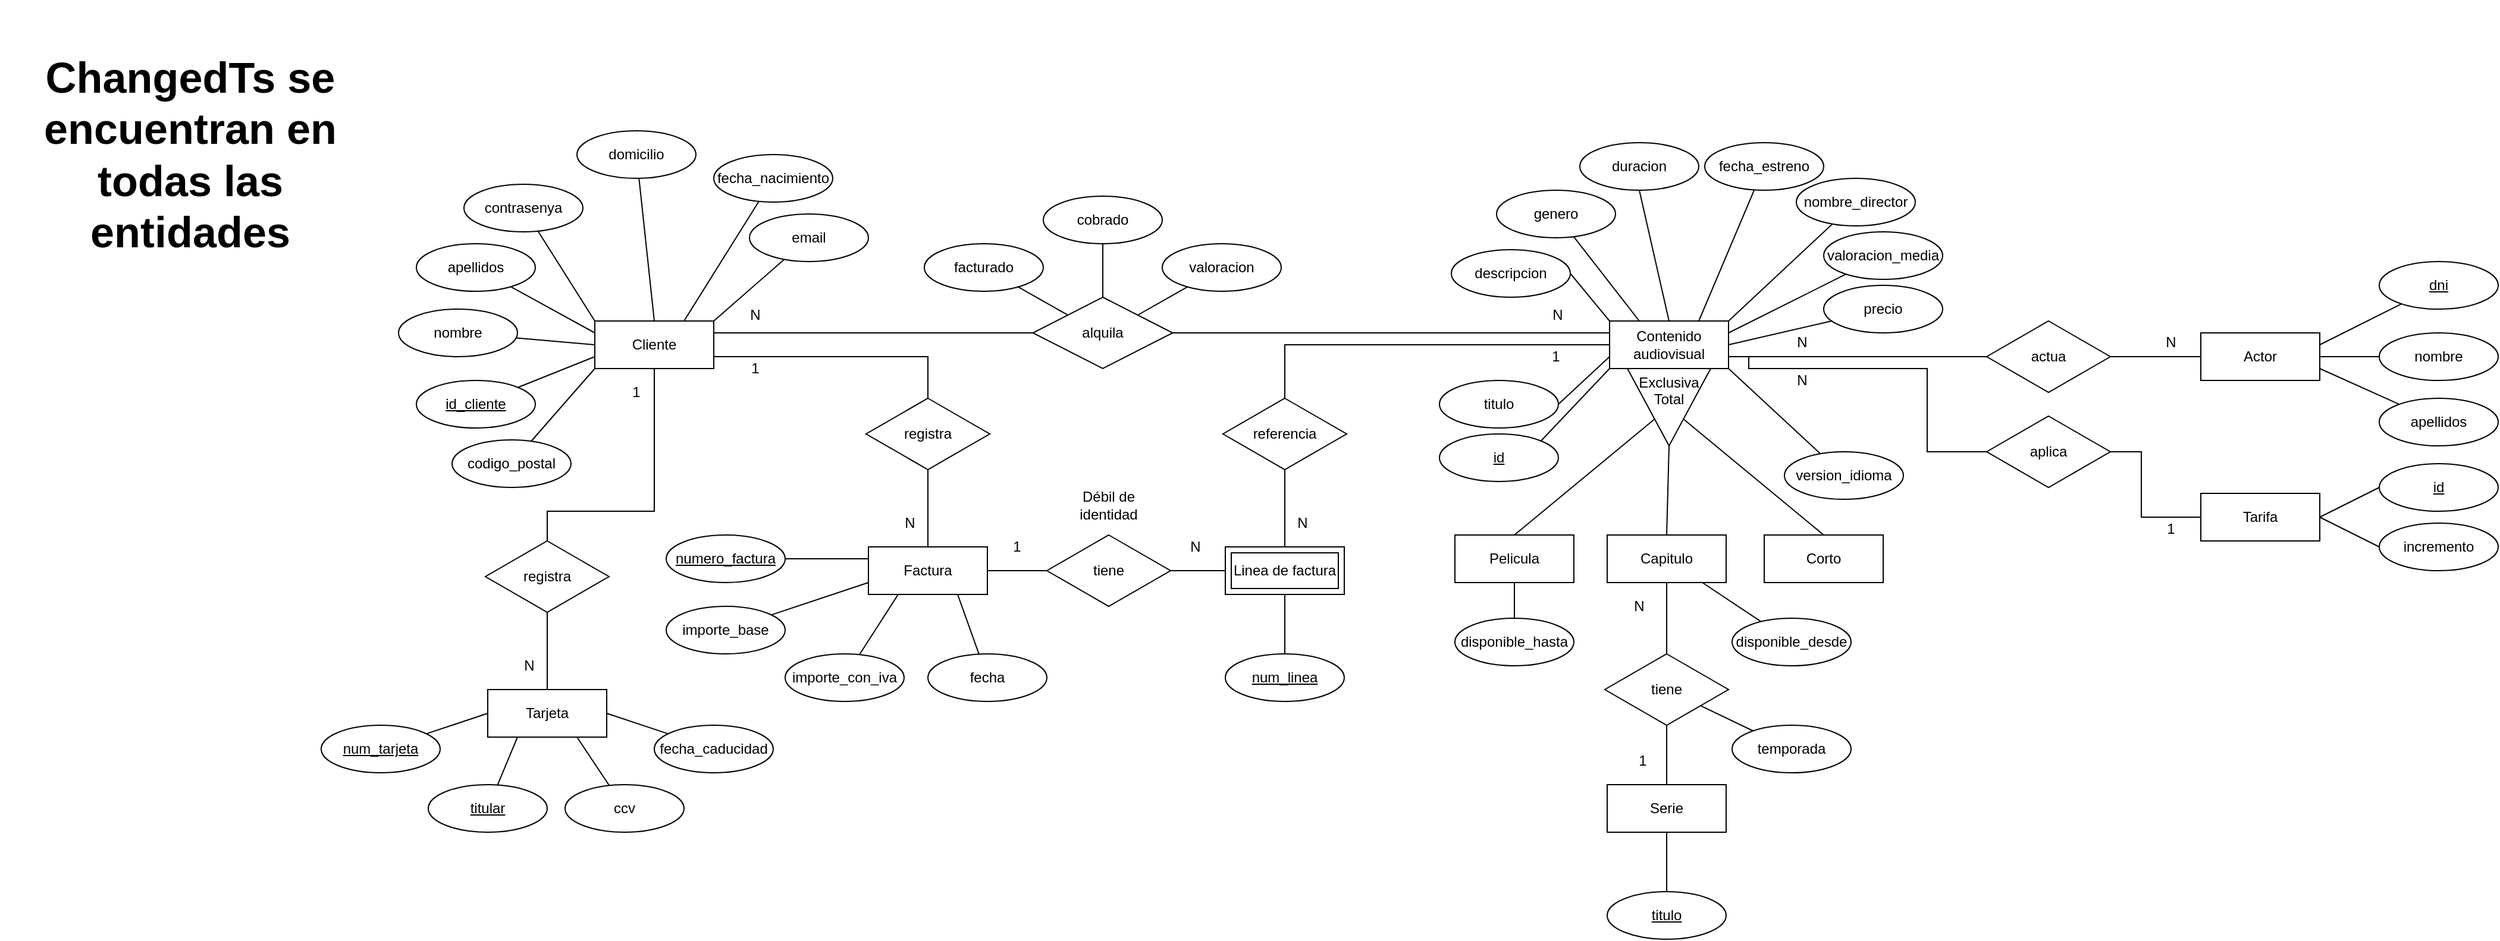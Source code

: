 <mxfile version="24.4.0" type="device">
  <diagram id="R2lEEEUBdFMjLlhIrx00" name="Page-1">
    <mxGraphModel dx="2254" dy="1654" grid="1" gridSize="10" guides="1" tooltips="1" connect="1" arrows="1" fold="1" page="1" pageScale="1" pageWidth="850" pageHeight="1100" math="0" shadow="0" extFonts="Permanent Marker^https://fonts.googleapis.com/css?family=Permanent+Marker">
      <root>
        <mxCell id="0" />
        <mxCell id="1" parent="0" />
        <mxCell id="cwMv2yj0uLY75fUcJ7-9-24" style="edgeStyle=orthogonalEdgeStyle;rounded=0;orthogonalLoop=1;jettySize=auto;html=1;entryX=0.5;entryY=0;entryDx=0;entryDy=0;exitX=0;exitY=0.5;exitDx=0;exitDy=0;endArrow=none;endFill=0;" parent="1" source="MZahAP7ZjcBy5LVu-B12-1" target="xNMmBcrmGtZUjo-tdzeP-43" edge="1">
          <mxGeometry relative="1" as="geometry">
            <Array as="points">
              <mxPoint x="80" y="240" />
              <mxPoint x="80" y="285" />
            </Array>
            <mxPoint y="275" as="targetPoint" />
          </mxGeometry>
        </mxCell>
        <mxCell id="MZahAP7ZjcBy5LVu-B12-1" value="Contenido audiovisual" style="whiteSpace=wrap;html=1;align=center;" parent="1" vertex="1">
          <mxGeometry x="353" y="220" width="100" height="40" as="geometry" />
        </mxCell>
        <mxCell id="xNMmBcrmGtZUjo-tdzeP-3" style="rounded=0;orthogonalLoop=1;jettySize=auto;html=1;exitX=1;exitY=0;exitDx=0;exitDy=0;entryX=0;entryY=1;entryDx=0;entryDy=0;endArrow=none;endFill=0;" parent="1" source="MZahAP7ZjcBy5LVu-B12-2" target="MZahAP7ZjcBy5LVu-B12-1" edge="1">
          <mxGeometry relative="1" as="geometry" />
        </mxCell>
        <mxCell id="MZahAP7ZjcBy5LVu-B12-2" value="&lt;div&gt;id&lt;/div&gt;" style="ellipse;whiteSpace=wrap;html=1;align=center;fontStyle=4;" parent="1" vertex="1">
          <mxGeometry x="210" y="315" width="100" height="40" as="geometry" />
        </mxCell>
        <mxCell id="xNMmBcrmGtZUjo-tdzeP-5" style="rounded=0;orthogonalLoop=1;jettySize=auto;html=1;entryX=0;entryY=0;entryDx=0;entryDy=0;endArrow=none;endFill=0;exitX=1;exitY=0.5;exitDx=0;exitDy=0;" parent="1" source="MZahAP7ZjcBy5LVu-B12-3" target="MZahAP7ZjcBy5LVu-B12-1" edge="1">
          <mxGeometry relative="1" as="geometry" />
        </mxCell>
        <mxCell id="MZahAP7ZjcBy5LVu-B12-3" value="descripcion" style="ellipse;whiteSpace=wrap;html=1;align=center;" parent="1" vertex="1">
          <mxGeometry x="220" y="160" width="100" height="40" as="geometry" />
        </mxCell>
        <mxCell id="xNMmBcrmGtZUjo-tdzeP-12" style="rounded=0;orthogonalLoop=1;jettySize=auto;html=1;entryX=1;entryY=0.5;entryDx=0;entryDy=0;endArrow=none;endFill=0;" parent="1" source="MZahAP7ZjcBy5LVu-B12-4" target="MZahAP7ZjcBy5LVu-B12-1" edge="1">
          <mxGeometry relative="1" as="geometry" />
        </mxCell>
        <mxCell id="MZahAP7ZjcBy5LVu-B12-4" value="precio" style="ellipse;whiteSpace=wrap;html=1;align=center;" parent="1" vertex="1">
          <mxGeometry x="533" y="190" width="100" height="40" as="geometry" />
        </mxCell>
        <mxCell id="xNMmBcrmGtZUjo-tdzeP-10" style="rounded=0;orthogonalLoop=1;jettySize=auto;html=1;endArrow=none;endFill=0;entryX=1;entryY=0;entryDx=0;entryDy=0;" parent="1" source="MZahAP7ZjcBy5LVu-B12-5" target="MZahAP7ZjcBy5LVu-B12-1" edge="1">
          <mxGeometry relative="1" as="geometry">
            <mxPoint x="480" y="210" as="targetPoint" />
          </mxGeometry>
        </mxCell>
        <mxCell id="MZahAP7ZjcBy5LVu-B12-5" value="nombre_director" style="ellipse;whiteSpace=wrap;html=1;align=center;" parent="1" vertex="1">
          <mxGeometry x="510" y="100" width="100" height="40" as="geometry" />
        </mxCell>
        <mxCell id="xNMmBcrmGtZUjo-tdzeP-6" style="rounded=0;orthogonalLoop=1;jettySize=auto;html=1;entryX=0.25;entryY=0;entryDx=0;entryDy=0;endArrow=none;endFill=0;" parent="1" source="MZahAP7ZjcBy5LVu-B12-6" target="MZahAP7ZjcBy5LVu-B12-1" edge="1">
          <mxGeometry relative="1" as="geometry" />
        </mxCell>
        <mxCell id="MZahAP7ZjcBy5LVu-B12-6" value="genero" style="ellipse;whiteSpace=wrap;html=1;align=center;" parent="1" vertex="1">
          <mxGeometry x="258" y="110" width="100" height="40" as="geometry" />
        </mxCell>
        <mxCell id="xNMmBcrmGtZUjo-tdzeP-7" style="rounded=0;orthogonalLoop=1;jettySize=auto;html=1;entryX=0.5;entryY=0;entryDx=0;entryDy=0;endArrow=none;endFill=0;exitX=0.5;exitY=1;exitDx=0;exitDy=0;" parent="1" source="MZahAP7ZjcBy5LVu-B12-7" target="MZahAP7ZjcBy5LVu-B12-1" edge="1">
          <mxGeometry relative="1" as="geometry" />
        </mxCell>
        <mxCell id="MZahAP7ZjcBy5LVu-B12-7" value="duracion" style="ellipse;whiteSpace=wrap;html=1;align=center;" parent="1" vertex="1">
          <mxGeometry x="328" y="70" width="100" height="40" as="geometry" />
        </mxCell>
        <mxCell id="xNMmBcrmGtZUjo-tdzeP-8" style="rounded=0;orthogonalLoop=1;jettySize=auto;html=1;entryX=0.75;entryY=0;entryDx=0;entryDy=0;endArrow=none;endFill=0;" parent="1" source="MZahAP7ZjcBy5LVu-B12-8" target="MZahAP7ZjcBy5LVu-B12-1" edge="1">
          <mxGeometry relative="1" as="geometry" />
        </mxCell>
        <mxCell id="MZahAP7ZjcBy5LVu-B12-8" value="&lt;div&gt;fecha_estreno&lt;/div&gt;" style="ellipse;whiteSpace=wrap;html=1;align=center;" parent="1" vertex="1">
          <mxGeometry x="433" y="70" width="100" height="40" as="geometry" />
        </mxCell>
        <mxCell id="xNMmBcrmGtZUjo-tdzeP-11" style="rounded=0;orthogonalLoop=1;jettySize=auto;html=1;entryX=1;entryY=0.25;entryDx=0;entryDy=0;endArrow=none;endFill=0;" parent="1" source="MZahAP7ZjcBy5LVu-B12-9" target="MZahAP7ZjcBy5LVu-B12-1" edge="1">
          <mxGeometry relative="1" as="geometry" />
        </mxCell>
        <mxCell id="MZahAP7ZjcBy5LVu-B12-9" value="valoracion_media" style="ellipse;whiteSpace=wrap;html=1;align=center;" parent="1" vertex="1">
          <mxGeometry x="533" y="145" width="100" height="40" as="geometry" />
        </mxCell>
        <mxCell id="MZahAP7ZjcBy5LVu-B12-31" value="&lt;div&gt;Pelicula&lt;/div&gt;" style="whiteSpace=wrap;html=1;align=center;" parent="1" vertex="1">
          <mxGeometry x="223" y="400" width="100" height="40" as="geometry" />
        </mxCell>
        <mxCell id="MZahAP7ZjcBy5LVu-B12-33" value="&lt;div&gt;Corto&lt;/div&gt;" style="whiteSpace=wrap;html=1;align=center;" parent="1" vertex="1">
          <mxGeometry x="483" y="400" width="100" height="40" as="geometry" />
        </mxCell>
        <mxCell id="MZahAP7ZjcBy5LVu-B12-38" style="rounded=0;orthogonalLoop=1;jettySize=auto;html=1;entryX=0.5;entryY=0;entryDx=0;entryDy=0;endArrow=none;endFill=0;" parent="1" source="MZahAP7ZjcBy5LVu-B12-36" target="MZahAP7ZjcBy5LVu-B12-31" edge="1">
          <mxGeometry relative="1" as="geometry" />
        </mxCell>
        <mxCell id="MZahAP7ZjcBy5LVu-B12-40" style="rounded=0;orthogonalLoop=1;jettySize=auto;html=1;entryX=0.5;entryY=0;entryDx=0;entryDy=0;endArrow=none;endFill=0;exitX=1;exitY=0.5;exitDx=0;exitDy=0;" parent="1" source="MZahAP7ZjcBy5LVu-B12-36" target="MZahAP7ZjcBy5LVu-B12-53" edge="1">
          <mxGeometry relative="1" as="geometry">
            <mxPoint x="428" y="390" as="targetPoint" />
          </mxGeometry>
        </mxCell>
        <mxCell id="MZahAP7ZjcBy5LVu-B12-36" value="&lt;div&gt;Exclusiva&lt;/div&gt;&lt;div&gt;Total&lt;/div&gt;&lt;div&gt;&lt;br&gt;&lt;/div&gt;&lt;div&gt;&lt;br&gt;&lt;/div&gt;" style="triangle;whiteSpace=wrap;html=1;rotation=0;direction=south;" parent="1" vertex="1">
          <mxGeometry x="368" y="260" width="70" height="65" as="geometry" />
        </mxCell>
        <mxCell id="MZahAP7ZjcBy5LVu-B12-39" style="rounded=0;orthogonalLoop=1;jettySize=auto;html=1;entryX=0.5;entryY=0;entryDx=0;entryDy=0;endArrow=none;endFill=0;" parent="1" source="MZahAP7ZjcBy5LVu-B12-36" target="MZahAP7ZjcBy5LVu-B12-33" edge="1">
          <mxGeometry relative="1" as="geometry" />
        </mxCell>
        <mxCell id="ZYv0RMSDHckvNxvjCgx5-7" style="edgeStyle=orthogonalEdgeStyle;rounded=0;orthogonalLoop=1;jettySize=auto;html=1;entryX=0.5;entryY=0;entryDx=0;entryDy=0;endArrow=none;endFill=0;" parent="1" source="MZahAP7ZjcBy5LVu-B12-53" target="ZYv0RMSDHckvNxvjCgx5-6" edge="1">
          <mxGeometry relative="1" as="geometry" />
        </mxCell>
        <mxCell id="MZahAP7ZjcBy5LVu-B12-53" value="&lt;div&gt;Capitulo&lt;/div&gt;" style="whiteSpace=wrap;html=1;align=center;" parent="1" vertex="1">
          <mxGeometry x="351" y="400" width="100" height="40" as="geometry" />
        </mxCell>
        <mxCell id="MZahAP7ZjcBy5LVu-B12-65" value="&lt;div&gt;disponible_hasta&lt;/div&gt;" style="ellipse;whiteSpace=wrap;html=1;align=center;" parent="1" vertex="1">
          <mxGeometry x="223" y="470" width="100" height="40" as="geometry" />
        </mxCell>
        <mxCell id="ZYv0RMSDHckvNxvjCgx5-4" style="rounded=0;orthogonalLoop=1;jettySize=auto;html=1;endArrow=none;endFill=0;" parent="1" source="MZahAP7ZjcBy5LVu-B12-66" target="MZahAP7ZjcBy5LVu-B12-53" edge="1">
          <mxGeometry relative="1" as="geometry">
            <mxPoint x="446" y="470" as="targetPoint" />
          </mxGeometry>
        </mxCell>
        <mxCell id="MZahAP7ZjcBy5LVu-B12-66" value="disponible_desde" style="ellipse;whiteSpace=wrap;html=1;align=center;" parent="1" vertex="1">
          <mxGeometry x="456" y="470" width="100" height="40" as="geometry" />
        </mxCell>
        <mxCell id="MZahAP7ZjcBy5LVu-B12-106" style="rounded=0;orthogonalLoop=1;jettySize=auto;html=1;entryX=0.5;entryY=1;entryDx=0;entryDy=0;endArrow=none;endFill=0;" parent="1" source="MZahAP7ZjcBy5LVu-B12-65" target="MZahAP7ZjcBy5LVu-B12-31" edge="1">
          <mxGeometry relative="1" as="geometry" />
        </mxCell>
        <mxCell id="xNMmBcrmGtZUjo-tdzeP-15" style="edgeStyle=orthogonalEdgeStyle;rounded=0;orthogonalLoop=1;jettySize=auto;html=1;entryX=1;entryY=0.75;entryDx=0;entryDy=0;endArrow=none;endFill=0;exitX=0;exitY=0.5;exitDx=0;exitDy=0;" parent="1" source="xNMmBcrmGtZUjo-tdzeP-47" target="MZahAP7ZjcBy5LVu-B12-1" edge="1">
          <mxGeometry relative="1" as="geometry" />
        </mxCell>
        <mxCell id="MZahAP7ZjcBy5LVu-B12-112" value="&lt;div&gt;Actor&lt;br&gt;&lt;/div&gt;" style="whiteSpace=wrap;html=1;align=center;" parent="1" vertex="1">
          <mxGeometry x="850" y="230" width="100" height="40" as="geometry" />
        </mxCell>
        <mxCell id="MZahAP7ZjcBy5LVu-B12-113" value="dni" style="ellipse;whiteSpace=wrap;html=1;align=center;fontStyle=4;" parent="1" vertex="1">
          <mxGeometry x="1000" y="170" width="100" height="40" as="geometry" />
        </mxCell>
        <mxCell id="MZahAP7ZjcBy5LVu-B12-114" value="nombre" style="ellipse;whiteSpace=wrap;html=1;align=center;" parent="1" vertex="1">
          <mxGeometry x="1000" y="230" width="100" height="40" as="geometry" />
        </mxCell>
        <mxCell id="MZahAP7ZjcBy5LVu-B12-115" style="rounded=0;orthogonalLoop=1;jettySize=auto;html=1;entryX=1;entryY=0.75;entryDx=0;entryDy=0;endArrow=none;endFill=0;" parent="1" source="MZahAP7ZjcBy5LVu-B12-116" target="MZahAP7ZjcBy5LVu-B12-112" edge="1">
          <mxGeometry relative="1" as="geometry" />
        </mxCell>
        <mxCell id="MZahAP7ZjcBy5LVu-B12-116" value="&lt;div&gt;apellidos&lt;/div&gt;" style="ellipse;whiteSpace=wrap;html=1;align=center;" parent="1" vertex="1">
          <mxGeometry x="1000" y="285" width="100" height="40" as="geometry" />
        </mxCell>
        <mxCell id="MZahAP7ZjcBy5LVu-B12-117" style="rounded=0;orthogonalLoop=1;jettySize=auto;html=1;entryX=1;entryY=0.25;entryDx=0;entryDy=0;endArrow=none;endFill=0;" parent="1" source="MZahAP7ZjcBy5LVu-B12-113" target="MZahAP7ZjcBy5LVu-B12-112" edge="1">
          <mxGeometry relative="1" as="geometry" />
        </mxCell>
        <mxCell id="MZahAP7ZjcBy5LVu-B12-118" style="rounded=0;orthogonalLoop=1;jettySize=auto;html=1;entryX=1;entryY=0.5;entryDx=0;entryDy=0;endArrow=none;endFill=0;" parent="1" source="MZahAP7ZjcBy5LVu-B12-114" target="MZahAP7ZjcBy5LVu-B12-112" edge="1">
          <mxGeometry relative="1" as="geometry" />
        </mxCell>
        <mxCell id="xNMmBcrmGtZUjo-tdzeP-31" style="edgeStyle=orthogonalEdgeStyle;rounded=0;orthogonalLoop=1;jettySize=auto;html=1;entryX=0;entryY=0.5;entryDx=0;entryDy=0;endArrow=none;endFill=0;" parent="1" source="MZahAP7ZjcBy5LVu-B12-120" target="xNMmBcrmGtZUjo-tdzeP-33" edge="1">
          <mxGeometry relative="1" as="geometry">
            <mxPoint x="-2.5" y="430" as="targetPoint" />
          </mxGeometry>
        </mxCell>
        <mxCell id="MZahAP7ZjcBy5LVu-B12-120" value="&lt;div&gt;Factura&lt;/div&gt;" style="whiteSpace=wrap;html=1;align=center;" parent="1" vertex="1">
          <mxGeometry x="-270" y="410" width="100" height="40" as="geometry" />
        </mxCell>
        <mxCell id="MZahAP7ZjcBy5LVu-B12-121" value="&lt;div&gt;numero_factura&lt;/div&gt;" style="ellipse;whiteSpace=wrap;html=1;align=center;fontStyle=4;" parent="1" vertex="1">
          <mxGeometry x="-440" y="400" width="100" height="40" as="geometry" />
        </mxCell>
        <mxCell id="MZahAP7ZjcBy5LVu-B12-122" value="fecha" style="ellipse;whiteSpace=wrap;html=1;align=center;" parent="1" vertex="1">
          <mxGeometry x="-220" y="500" width="100" height="40" as="geometry" />
        </mxCell>
        <mxCell id="MZahAP7ZjcBy5LVu-B12-127" style="rounded=0;orthogonalLoop=1;jettySize=auto;html=1;entryX=0.5;entryY=1;entryDx=0;entryDy=0;endArrow=none;endFill=0;" parent="1" source="MZahAP7ZjcBy5LVu-B12-128" target="xNMmBcrmGtZUjo-tdzeP-32" edge="1">
          <mxGeometry relative="1" as="geometry">
            <mxPoint x="80" y="450" as="targetPoint" />
          </mxGeometry>
        </mxCell>
        <mxCell id="MZahAP7ZjcBy5LVu-B12-128" value="&lt;div&gt;num_linea&lt;/div&gt;" style="ellipse;whiteSpace=wrap;html=1;align=center;fontStyle=4;" parent="1" vertex="1">
          <mxGeometry x="30" y="500" width="100" height="40" as="geometry" />
        </mxCell>
        <mxCell id="MZahAP7ZjcBy5LVu-B12-129" style="rounded=0;orthogonalLoop=1;jettySize=auto;html=1;entryX=0;entryY=0.25;entryDx=0;entryDy=0;endArrow=none;endFill=0;" parent="1" source="MZahAP7ZjcBy5LVu-B12-121" target="MZahAP7ZjcBy5LVu-B12-120" edge="1">
          <mxGeometry relative="1" as="geometry" />
        </mxCell>
        <mxCell id="MZahAP7ZjcBy5LVu-B12-130" style="rounded=0;orthogonalLoop=1;jettySize=auto;html=1;entryX=0.75;entryY=1;entryDx=0;entryDy=0;endArrow=none;endFill=0;" parent="1" source="MZahAP7ZjcBy5LVu-B12-122" target="MZahAP7ZjcBy5LVu-B12-120" edge="1">
          <mxGeometry relative="1" as="geometry" />
        </mxCell>
        <mxCell id="xNMmBcrmGtZUjo-tdzeP-38" style="edgeStyle=orthogonalEdgeStyle;rounded=0;orthogonalLoop=1;jettySize=auto;html=1;exitX=1;exitY=0.75;exitDx=0;exitDy=0;entryX=0.5;entryY=0;entryDx=0;entryDy=0;endArrow=none;endFill=0;" parent="1" source="MZahAP7ZjcBy5LVu-B12-157" target="xNMmBcrmGtZUjo-tdzeP-37" edge="1">
          <mxGeometry relative="1" as="geometry" />
        </mxCell>
        <mxCell id="MZahAP7ZjcBy5LVu-B12-157" value="&lt;div&gt;Cliente&lt;/div&gt;" style="whiteSpace=wrap;html=1;align=center;" parent="1" vertex="1">
          <mxGeometry x="-500" y="220" width="100" height="40" as="geometry" />
        </mxCell>
        <mxCell id="xNMmBcrmGtZUjo-tdzeP-26" style="rounded=0;orthogonalLoop=1;jettySize=auto;html=1;entryX=0;entryY=0.75;entryDx=0;entryDy=0;endArrow=none;endFill=0;" parent="1" source="MZahAP7ZjcBy5LVu-B12-159" target="MZahAP7ZjcBy5LVu-B12-157" edge="1">
          <mxGeometry relative="1" as="geometry" />
        </mxCell>
        <mxCell id="MZahAP7ZjcBy5LVu-B12-159" value="id_cliente" style="ellipse;whiteSpace=wrap;html=1;align=center;fontStyle=4;" parent="1" vertex="1">
          <mxGeometry x="-650" y="270" width="100" height="40" as="geometry" />
        </mxCell>
        <mxCell id="xNMmBcrmGtZUjo-tdzeP-25" style="rounded=0;orthogonalLoop=1;jettySize=auto;html=1;entryX=0;entryY=0.5;entryDx=0;entryDy=0;endArrow=none;endFill=0;" parent="1" source="MZahAP7ZjcBy5LVu-B12-161" target="MZahAP7ZjcBy5LVu-B12-157" edge="1">
          <mxGeometry relative="1" as="geometry" />
        </mxCell>
        <mxCell id="MZahAP7ZjcBy5LVu-B12-161" value="nombre" style="ellipse;whiteSpace=wrap;html=1;align=center;" parent="1" vertex="1">
          <mxGeometry x="-665" y="210" width="100" height="40" as="geometry" />
        </mxCell>
        <mxCell id="xNMmBcrmGtZUjo-tdzeP-24" style="rounded=0;orthogonalLoop=1;jettySize=auto;html=1;entryX=0;entryY=0.25;entryDx=0;entryDy=0;endArrow=none;endFill=0;" parent="1" source="MZahAP7ZjcBy5LVu-B12-163" target="MZahAP7ZjcBy5LVu-B12-157" edge="1">
          <mxGeometry relative="1" as="geometry" />
        </mxCell>
        <mxCell id="MZahAP7ZjcBy5LVu-B12-163" value="&lt;div&gt;apellidos&lt;/div&gt;" style="ellipse;whiteSpace=wrap;html=1;align=center;" parent="1" vertex="1">
          <mxGeometry x="-650" y="155" width="100" height="40" as="geometry" />
        </mxCell>
        <mxCell id="xNMmBcrmGtZUjo-tdzeP-23" style="rounded=0;orthogonalLoop=1;jettySize=auto;html=1;entryX=0;entryY=0;entryDx=0;entryDy=0;endArrow=none;endFill=0;" parent="1" source="MZahAP7ZjcBy5LVu-B12-165" target="MZahAP7ZjcBy5LVu-B12-157" edge="1">
          <mxGeometry relative="1" as="geometry" />
        </mxCell>
        <mxCell id="MZahAP7ZjcBy5LVu-B12-165" value="contrasenya" style="ellipse;whiteSpace=wrap;html=1;align=center;" parent="1" vertex="1">
          <mxGeometry x="-610" y="105" width="100" height="40" as="geometry" />
        </mxCell>
        <mxCell id="xNMmBcrmGtZUjo-tdzeP-27" style="rounded=0;orthogonalLoop=1;jettySize=auto;html=1;entryX=0;entryY=1;entryDx=0;entryDy=0;endArrow=none;endFill=0;" parent="1" source="MZahAP7ZjcBy5LVu-B12-167" target="MZahAP7ZjcBy5LVu-B12-157" edge="1">
          <mxGeometry relative="1" as="geometry" />
        </mxCell>
        <mxCell id="MZahAP7ZjcBy5LVu-B12-167" value="&lt;div&gt;codigo_postal&lt;/div&gt;" style="ellipse;whiteSpace=wrap;html=1;align=center;" parent="1" vertex="1">
          <mxGeometry x="-620" y="320" width="100" height="40" as="geometry" />
        </mxCell>
        <mxCell id="xNMmBcrmGtZUjo-tdzeP-21" style="rounded=0;orthogonalLoop=1;jettySize=auto;html=1;entryX=0.5;entryY=0;entryDx=0;entryDy=0;endArrow=none;endFill=0;" parent="1" source="MZahAP7ZjcBy5LVu-B12-169" target="MZahAP7ZjcBy5LVu-B12-157" edge="1">
          <mxGeometry relative="1" as="geometry" />
        </mxCell>
        <mxCell id="MZahAP7ZjcBy5LVu-B12-169" value="domicilio" style="ellipse;whiteSpace=wrap;html=1;align=center;" parent="1" vertex="1">
          <mxGeometry x="-515" y="60" width="100" height="40" as="geometry" />
        </mxCell>
        <mxCell id="xNMmBcrmGtZUjo-tdzeP-20" style="rounded=0;orthogonalLoop=1;jettySize=auto;html=1;entryX=0.75;entryY=0;entryDx=0;entryDy=0;endArrow=none;endFill=0;" parent="1" source="MZahAP7ZjcBy5LVu-B12-171" target="MZahAP7ZjcBy5LVu-B12-157" edge="1">
          <mxGeometry relative="1" as="geometry" />
        </mxCell>
        <mxCell id="MZahAP7ZjcBy5LVu-B12-171" value="fecha_nacimiento" style="ellipse;whiteSpace=wrap;html=1;align=center;" parent="1" vertex="1">
          <mxGeometry x="-400" y="80" width="100" height="40" as="geometry" />
        </mxCell>
        <mxCell id="MZahAP7ZjcBy5LVu-B12-172" value="email" style="ellipse;whiteSpace=wrap;html=1;align=center;" parent="1" vertex="1">
          <mxGeometry x="-370" y="130" width="100" height="40" as="geometry" />
        </mxCell>
        <mxCell id="MZahAP7ZjcBy5LVu-B12-175" style="rounded=0;orthogonalLoop=1;jettySize=auto;html=1;entryX=1;entryY=0;entryDx=0;entryDy=0;endArrow=none;endFill=0;" parent="1" source="MZahAP7ZjcBy5LVu-B12-172" target="MZahAP7ZjcBy5LVu-B12-157" edge="1">
          <mxGeometry relative="1" as="geometry" />
        </mxCell>
        <mxCell id="MZahAP7ZjcBy5LVu-B12-177" style="edgeStyle=orthogonalEdgeStyle;rounded=0;orthogonalLoop=1;jettySize=auto;html=1;entryX=0;entryY=0.25;entryDx=0;entryDy=0;endArrow=none;endFill=0;" parent="1" source="MZahAP7ZjcBy5LVu-B12-176" target="MZahAP7ZjcBy5LVu-B12-1" edge="1">
          <mxGeometry relative="1" as="geometry" />
        </mxCell>
        <mxCell id="MZahAP7ZjcBy5LVu-B12-178" style="edgeStyle=orthogonalEdgeStyle;rounded=0;orthogonalLoop=1;jettySize=auto;html=1;entryX=1;entryY=0.25;entryDx=0;entryDy=0;endArrow=none;endFill=0;exitX=0;exitY=0.5;exitDx=0;exitDy=0;" parent="1" source="MZahAP7ZjcBy5LVu-B12-176" target="MZahAP7ZjcBy5LVu-B12-157" edge="1">
          <mxGeometry relative="1" as="geometry">
            <Array as="points">
              <mxPoint x="-300" y="230" />
              <mxPoint x="-300" y="230" />
            </Array>
          </mxGeometry>
        </mxCell>
        <mxCell id="MZahAP7ZjcBy5LVu-B12-176" value="alquila" style="shape=rhombus;perimeter=rhombusPerimeter;whiteSpace=wrap;html=1;align=center;" parent="1" vertex="1">
          <mxGeometry x="-131.75" y="200" width="117.5" height="60" as="geometry" />
        </mxCell>
        <mxCell id="xNMmBcrmGtZUjo-tdzeP-4" style="rounded=0;orthogonalLoop=1;jettySize=auto;html=1;entryX=0;entryY=0.75;entryDx=0;entryDy=0;endArrow=none;endFill=0;exitX=1;exitY=0.5;exitDx=0;exitDy=0;" parent="1" source="ZYv0RMSDHckvNxvjCgx5-2" target="MZahAP7ZjcBy5LVu-B12-1" edge="1">
          <mxGeometry relative="1" as="geometry" />
        </mxCell>
        <mxCell id="ZYv0RMSDHckvNxvjCgx5-2" value="titulo" style="ellipse;whiteSpace=wrap;html=1;align=center;" parent="1" vertex="1">
          <mxGeometry x="210" y="270" width="100" height="40" as="geometry" />
        </mxCell>
        <mxCell id="ZYv0RMSDHckvNxvjCgx5-8" style="edgeStyle=orthogonalEdgeStyle;rounded=0;orthogonalLoop=1;jettySize=auto;html=1;entryX=0.5;entryY=1;entryDx=0;entryDy=0;endArrow=none;endFill=0;" parent="1" source="ZYv0RMSDHckvNxvjCgx5-5" target="ZYv0RMSDHckvNxvjCgx5-6" edge="1">
          <mxGeometry relative="1" as="geometry" />
        </mxCell>
        <mxCell id="ZYv0RMSDHckvNxvjCgx5-5" value="Serie" style="whiteSpace=wrap;html=1;align=center;" parent="1" vertex="1">
          <mxGeometry x="351" y="610" width="100" height="40" as="geometry" />
        </mxCell>
        <mxCell id="ZYv0RMSDHckvNxvjCgx5-6" value="tiene" style="shape=rhombus;perimeter=rhombusPerimeter;whiteSpace=wrap;html=1;align=center;" parent="1" vertex="1">
          <mxGeometry x="349" y="500" width="104" height="60" as="geometry" />
        </mxCell>
        <mxCell id="ZYv0RMSDHckvNxvjCgx5-10" style="rounded=0;orthogonalLoop=1;jettySize=auto;html=1;endArrow=none;endFill=0;" parent="1" source="ZYv0RMSDHckvNxvjCgx5-9" target="ZYv0RMSDHckvNxvjCgx5-6" edge="1">
          <mxGeometry relative="1" as="geometry" />
        </mxCell>
        <mxCell id="ZYv0RMSDHckvNxvjCgx5-9" value="temporada" style="ellipse;whiteSpace=wrap;html=1;align=center;" parent="1" vertex="1">
          <mxGeometry x="456" y="560" width="100" height="40" as="geometry" />
        </mxCell>
        <mxCell id="ZYv0RMSDHckvNxvjCgx5-13" style="edgeStyle=orthogonalEdgeStyle;rounded=0;orthogonalLoop=1;jettySize=auto;html=1;entryX=0.5;entryY=1;entryDx=0;entryDy=0;endArrow=none;endFill=0;" parent="1" source="ZYv0RMSDHckvNxvjCgx5-12" target="ZYv0RMSDHckvNxvjCgx5-5" edge="1">
          <mxGeometry relative="1" as="geometry" />
        </mxCell>
        <mxCell id="ZYv0RMSDHckvNxvjCgx5-12" value="titulo" style="ellipse;whiteSpace=wrap;html=1;align=center;fontStyle=4;" parent="1" vertex="1">
          <mxGeometry x="351" y="700" width="100" height="40" as="geometry" />
        </mxCell>
        <mxCell id="ZYv0RMSDHckvNxvjCgx5-18" value="&lt;font style=&quot;font-size: 36px;&quot;&gt;&lt;b&gt;ChangedTs se encuentran en todas las entidades&lt;/b&gt;&lt;/font&gt;" style="text;html=1;align=center;verticalAlign=middle;whiteSpace=wrap;rounded=0;" parent="1" vertex="1">
          <mxGeometry x="-1000" y="-50" width="320" height="260" as="geometry" />
        </mxCell>
        <mxCell id="ZYv0RMSDHckvNxvjCgx5-19" value="N" style="text;html=1;align=center;verticalAlign=middle;whiteSpace=wrap;rounded=0;" parent="1" vertex="1">
          <mxGeometry x="-380" y="202.5" width="30" height="25" as="geometry" />
        </mxCell>
        <mxCell id="ZYv0RMSDHckvNxvjCgx5-20" value="N" style="text;html=1;align=center;verticalAlign=middle;whiteSpace=wrap;rounded=0;movable=1;resizable=1;rotatable=1;deletable=1;editable=1;locked=0;connectable=1;" parent="1" vertex="1">
          <mxGeometry x="296" y="200" width="27" height="30" as="geometry" />
        </mxCell>
        <mxCell id="cwMv2yj0uLY75fUcJ7-9-5" style="rounded=0;orthogonalLoop=1;jettySize=auto;html=1;entryX=0;entryY=0.75;entryDx=0;entryDy=0;endArrow=none;endFill=0;" parent="1" source="cwMv2yj0uLY75fUcJ7-9-2" target="MZahAP7ZjcBy5LVu-B12-120" edge="1">
          <mxGeometry relative="1" as="geometry" />
        </mxCell>
        <mxCell id="cwMv2yj0uLY75fUcJ7-9-2" value="importe_base" style="ellipse;whiteSpace=wrap;html=1;align=center;" parent="1" vertex="1">
          <mxGeometry x="-440" y="460" width="100" height="40" as="geometry" />
        </mxCell>
        <mxCell id="cwMv2yj0uLY75fUcJ7-9-6" style="rounded=0;orthogonalLoop=1;jettySize=auto;html=1;entryX=0.25;entryY=1;entryDx=0;entryDy=0;endArrow=none;endFill=0;" parent="1" source="cwMv2yj0uLY75fUcJ7-9-4" target="MZahAP7ZjcBy5LVu-B12-120" edge="1">
          <mxGeometry relative="1" as="geometry" />
        </mxCell>
        <mxCell id="cwMv2yj0uLY75fUcJ7-9-4" value="importe_con_iva" style="ellipse;whiteSpace=wrap;html=1;align=center;" parent="1" vertex="1">
          <mxGeometry x="-340" y="500" width="100" height="40" as="geometry" />
        </mxCell>
        <mxCell id="cwMv2yj0uLY75fUcJ7-9-9" value="cobrado" style="ellipse;whiteSpace=wrap;html=1;align=center;" parent="1" vertex="1">
          <mxGeometry x="-123.0" y="115" width="100" height="40" as="geometry" />
        </mxCell>
        <mxCell id="cwMv2yj0uLY75fUcJ7-9-10" style="rounded=0;orthogonalLoop=1;jettySize=auto;html=1;entryX=0.5;entryY=0;entryDx=0;entryDy=0;exitX=0.5;exitY=1;exitDx=0;exitDy=0;endArrow=none;endFill=0;" parent="1" source="cwMv2yj0uLY75fUcJ7-9-9" target="MZahAP7ZjcBy5LVu-B12-176" edge="1">
          <mxGeometry relative="1" as="geometry" />
        </mxCell>
        <mxCell id="cwMv2yj0uLY75fUcJ7-9-12" style="rounded=0;orthogonalLoop=1;jettySize=auto;html=1;entryX=1;entryY=0;entryDx=0;entryDy=0;endArrow=none;endFill=0;" parent="1" source="cwMv2yj0uLY75fUcJ7-9-11" target="MZahAP7ZjcBy5LVu-B12-176" edge="1">
          <mxGeometry relative="1" as="geometry" />
        </mxCell>
        <mxCell id="cwMv2yj0uLY75fUcJ7-9-11" value="valoracion" style="ellipse;whiteSpace=wrap;html=1;align=center;" parent="1" vertex="1">
          <mxGeometry x="-23" y="155" width="100" height="40" as="geometry" />
        </mxCell>
        <mxCell id="cwMv2yj0uLY75fUcJ7-9-17" value="N" style="text;html=1;align=center;verticalAlign=middle;whiteSpace=wrap;rounded=0;" parent="1" vertex="1">
          <mxGeometry x="363" y="450" width="30" height="20" as="geometry" />
        </mxCell>
        <mxCell id="cwMv2yj0uLY75fUcJ7-9-18" value="1" style="text;html=1;align=center;verticalAlign=middle;whiteSpace=wrap;rounded=0;" parent="1" vertex="1">
          <mxGeometry x="366" y="580" width="30" height="20" as="geometry" />
        </mxCell>
        <mxCell id="V4MKUyst3g-tXD8fQZPd-3" value="1" style="text;html=1;align=center;verticalAlign=middle;whiteSpace=wrap;rounded=0;" parent="1" vertex="1">
          <mxGeometry x="293" y="235" width="30" height="30" as="geometry" />
        </mxCell>
        <mxCell id="xNMmBcrmGtZUjo-tdzeP-29" style="rounded=0;orthogonalLoop=1;jettySize=auto;html=1;entryX=1;entryY=1;entryDx=0;entryDy=0;endArrow=none;endFill=0;" parent="1" source="xNMmBcrmGtZUjo-tdzeP-28" target="MZahAP7ZjcBy5LVu-B12-1" edge="1">
          <mxGeometry relative="1" as="geometry" />
        </mxCell>
        <mxCell id="xNMmBcrmGtZUjo-tdzeP-28" value="version_idioma" style="ellipse;whiteSpace=wrap;html=1;align=center;" parent="1" vertex="1">
          <mxGeometry x="500" y="330" width="100" height="40" as="geometry" />
        </mxCell>
        <mxCell id="xNMmBcrmGtZUjo-tdzeP-32" value="Linea de factura" style="shape=ext;margin=3;double=1;whiteSpace=wrap;html=1;align=center;" parent="1" vertex="1">
          <mxGeometry x="30" y="410" width="100" height="40" as="geometry" />
        </mxCell>
        <mxCell id="xNMmBcrmGtZUjo-tdzeP-34" style="edgeStyle=orthogonalEdgeStyle;rounded=0;orthogonalLoop=1;jettySize=auto;html=1;entryX=0;entryY=0.5;entryDx=0;entryDy=0;endArrow=none;endFill=0;" parent="1" source="xNMmBcrmGtZUjo-tdzeP-33" target="xNMmBcrmGtZUjo-tdzeP-32" edge="1">
          <mxGeometry relative="1" as="geometry" />
        </mxCell>
        <mxCell id="xNMmBcrmGtZUjo-tdzeP-33" value="tiene" style="shape=rhombus;perimeter=rhombusPerimeter;whiteSpace=wrap;html=1;align=center;" parent="1" vertex="1">
          <mxGeometry x="-120" y="400" width="104" height="60" as="geometry" />
        </mxCell>
        <mxCell id="xNMmBcrmGtZUjo-tdzeP-35" value="1" style="text;html=1;align=center;verticalAlign=middle;whiteSpace=wrap;rounded=0;" parent="1" vertex="1">
          <mxGeometry x="-160" y="400" width="30" height="20" as="geometry" />
        </mxCell>
        <mxCell id="xNMmBcrmGtZUjo-tdzeP-36" value="N" style="text;html=1;align=center;verticalAlign=middle;whiteSpace=wrap;rounded=0;" parent="1" vertex="1">
          <mxGeometry x="-10" y="400" width="30" height="20" as="geometry" />
        </mxCell>
        <mxCell id="xNMmBcrmGtZUjo-tdzeP-39" style="edgeStyle=orthogonalEdgeStyle;rounded=0;orthogonalLoop=1;jettySize=auto;html=1;exitX=0.5;exitY=1;exitDx=0;exitDy=0;entryX=0.5;entryY=0;entryDx=0;entryDy=0;endArrow=none;endFill=0;" parent="1" source="xNMmBcrmGtZUjo-tdzeP-37" target="MZahAP7ZjcBy5LVu-B12-120" edge="1">
          <mxGeometry relative="1" as="geometry" />
        </mxCell>
        <mxCell id="xNMmBcrmGtZUjo-tdzeP-37" value="registra" style="shape=rhombus;perimeter=rhombusPerimeter;whiteSpace=wrap;html=1;align=center;" parent="1" vertex="1">
          <mxGeometry x="-272" y="285" width="104" height="60" as="geometry" />
        </mxCell>
        <mxCell id="xNMmBcrmGtZUjo-tdzeP-40" value="N" style="text;html=1;align=center;verticalAlign=middle;whiteSpace=wrap;rounded=0;" parent="1" vertex="1">
          <mxGeometry x="-250" y="380" width="30" height="20" as="geometry" />
        </mxCell>
        <mxCell id="xNMmBcrmGtZUjo-tdzeP-41" value="1" style="text;html=1;align=center;verticalAlign=middle;whiteSpace=wrap;rounded=0;" parent="1" vertex="1">
          <mxGeometry x="-380" y="250" width="30" height="20" as="geometry" />
        </mxCell>
        <mxCell id="xNMmBcrmGtZUjo-tdzeP-44" style="edgeStyle=orthogonalEdgeStyle;rounded=0;orthogonalLoop=1;jettySize=auto;html=1;entryX=0.5;entryY=0;entryDx=0;entryDy=0;endArrow=none;endFill=0;" parent="1" source="xNMmBcrmGtZUjo-tdzeP-43" target="xNMmBcrmGtZUjo-tdzeP-32" edge="1">
          <mxGeometry relative="1" as="geometry" />
        </mxCell>
        <mxCell id="xNMmBcrmGtZUjo-tdzeP-43" value="referencia" style="shape=rhombus;perimeter=rhombusPerimeter;whiteSpace=wrap;html=1;align=center;" parent="1" vertex="1">
          <mxGeometry x="28" y="285" width="104" height="60" as="geometry" />
        </mxCell>
        <mxCell id="xNMmBcrmGtZUjo-tdzeP-45" value="N" style="text;html=1;align=center;verticalAlign=middle;whiteSpace=wrap;rounded=0;" parent="1" vertex="1">
          <mxGeometry x="80" y="380" width="30" height="20" as="geometry" />
        </mxCell>
        <mxCell id="xNMmBcrmGtZUjo-tdzeP-46" value="Débil de identidad" style="text;html=1;align=center;verticalAlign=middle;whiteSpace=wrap;rounded=0;" parent="1" vertex="1">
          <mxGeometry x="-95.12" y="360" width="54.25" height="30" as="geometry" />
        </mxCell>
        <mxCell id="xNMmBcrmGtZUjo-tdzeP-48" style="edgeStyle=orthogonalEdgeStyle;rounded=0;orthogonalLoop=1;jettySize=auto;html=1;entryX=0;entryY=0.5;entryDx=0;entryDy=0;endArrow=none;endFill=0;" parent="1" source="xNMmBcrmGtZUjo-tdzeP-47" target="MZahAP7ZjcBy5LVu-B12-112" edge="1">
          <mxGeometry relative="1" as="geometry" />
        </mxCell>
        <mxCell id="xNMmBcrmGtZUjo-tdzeP-47" value="actua" style="shape=rhombus;perimeter=rhombusPerimeter;whiteSpace=wrap;html=1;align=center;" parent="1" vertex="1">
          <mxGeometry x="670" y="220" width="104" height="60" as="geometry" />
        </mxCell>
        <mxCell id="xNMmBcrmGtZUjo-tdzeP-49" value="N" style="text;html=1;align=center;verticalAlign=middle;whiteSpace=wrap;rounded=0;" parent="1" vertex="1">
          <mxGeometry x="500" y="227.5" width="30" height="20" as="geometry" />
        </mxCell>
        <mxCell id="xNMmBcrmGtZUjo-tdzeP-50" value="N" style="text;html=1;align=center;verticalAlign=middle;whiteSpace=wrap;rounded=0;" parent="1" vertex="1">
          <mxGeometry x="810" y="227.5" width="30" height="20" as="geometry" />
        </mxCell>
        <mxCell id="xNMmBcrmGtZUjo-tdzeP-53" style="rounded=0;orthogonalLoop=1;jettySize=auto;html=1;entryX=0;entryY=0;entryDx=0;entryDy=0;endArrow=none;endFill=0;" parent="1" source="xNMmBcrmGtZUjo-tdzeP-51" target="MZahAP7ZjcBy5LVu-B12-176" edge="1">
          <mxGeometry relative="1" as="geometry" />
        </mxCell>
        <mxCell id="xNMmBcrmGtZUjo-tdzeP-51" value="facturado" style="ellipse;whiteSpace=wrap;html=1;align=center;" parent="1" vertex="1">
          <mxGeometry x="-223" y="155" width="100" height="40" as="geometry" />
        </mxCell>
        <mxCell id="xNMmBcrmGtZUjo-tdzeP-56" style="rounded=0;orthogonalLoop=1;jettySize=auto;html=1;exitX=1;exitY=0.5;exitDx=0;exitDy=0;entryX=0;entryY=0.5;entryDx=0;entryDy=0;endArrow=none;endFill=0;" parent="1" source="xNMmBcrmGtZUjo-tdzeP-54" target="xNMmBcrmGtZUjo-tdzeP-55" edge="1">
          <mxGeometry relative="1" as="geometry" />
        </mxCell>
        <mxCell id="xNMmBcrmGtZUjo-tdzeP-54" value="Tarifa" style="whiteSpace=wrap;html=1;align=center;" parent="1" vertex="1">
          <mxGeometry x="850" y="365" width="100" height="40" as="geometry" />
        </mxCell>
        <mxCell id="xNMmBcrmGtZUjo-tdzeP-55" value="incremento" style="ellipse;whiteSpace=wrap;html=1;align=center;fontStyle=0" parent="1" vertex="1">
          <mxGeometry x="1000" y="390" width="100" height="40" as="geometry" />
        </mxCell>
        <mxCell id="xNMmBcrmGtZUjo-tdzeP-58" style="edgeStyle=orthogonalEdgeStyle;rounded=0;orthogonalLoop=1;jettySize=auto;html=1;entryX=1;entryY=0.75;entryDx=0;entryDy=0;endArrow=none;endFill=0;" parent="1" source="xNMmBcrmGtZUjo-tdzeP-57" target="MZahAP7ZjcBy5LVu-B12-1" edge="1">
          <mxGeometry relative="1" as="geometry">
            <mxPoint x="600" y="280" as="targetPoint" />
            <Array as="points">
              <mxPoint x="620" y="330" />
              <mxPoint x="620" y="260" />
              <mxPoint x="470" y="260" />
              <mxPoint x="470" y="250" />
            </Array>
          </mxGeometry>
        </mxCell>
        <mxCell id="xNMmBcrmGtZUjo-tdzeP-60" style="edgeStyle=orthogonalEdgeStyle;rounded=0;orthogonalLoop=1;jettySize=auto;html=1;exitX=1;exitY=0.5;exitDx=0;exitDy=0;entryX=0;entryY=0.5;entryDx=0;entryDy=0;endArrow=none;endFill=0;" parent="1" source="xNMmBcrmGtZUjo-tdzeP-57" target="xNMmBcrmGtZUjo-tdzeP-54" edge="1">
          <mxGeometry relative="1" as="geometry">
            <Array as="points">
              <mxPoint x="800" y="330" />
              <mxPoint x="800" y="385" />
            </Array>
          </mxGeometry>
        </mxCell>
        <mxCell id="xNMmBcrmGtZUjo-tdzeP-57" value="aplica" style="shape=rhombus;perimeter=rhombusPerimeter;whiteSpace=wrap;html=1;align=center;" parent="1" vertex="1">
          <mxGeometry x="670" y="300" width="104" height="60" as="geometry" />
        </mxCell>
        <mxCell id="xNMmBcrmGtZUjo-tdzeP-59" value="N" style="text;html=1;align=center;verticalAlign=middle;whiteSpace=wrap;rounded=0;" parent="1" vertex="1">
          <mxGeometry x="500" y="260" width="30" height="20" as="geometry" />
        </mxCell>
        <mxCell id="xNMmBcrmGtZUjo-tdzeP-61" value="1" style="text;html=1;align=center;verticalAlign=middle;whiteSpace=wrap;rounded=0;" parent="1" vertex="1">
          <mxGeometry x="810" y="385" width="30" height="20" as="geometry" />
        </mxCell>
        <mxCell id="nnZnRhbB5dmyW38zv93C-2" style="rounded=0;orthogonalLoop=1;jettySize=auto;html=1;entryX=1;entryY=0.5;entryDx=0;entryDy=0;endArrow=none;endFill=0;exitX=0;exitY=0.5;exitDx=0;exitDy=0;" parent="1" source="nnZnRhbB5dmyW38zv93C-1" target="xNMmBcrmGtZUjo-tdzeP-54" edge="1">
          <mxGeometry relative="1" as="geometry" />
        </mxCell>
        <mxCell id="nnZnRhbB5dmyW38zv93C-1" value="id" style="ellipse;whiteSpace=wrap;html=1;align=center;fontStyle=4" parent="1" vertex="1">
          <mxGeometry x="1000" y="340" width="100" height="40" as="geometry" />
        </mxCell>
        <mxCell id="5-l7kHvZdcasHjzHdQ5A-1" value="Tarjeta" style="whiteSpace=wrap;html=1;align=center;" parent="1" vertex="1">
          <mxGeometry x="-590" y="530" width="100" height="40" as="geometry" />
        </mxCell>
        <mxCell id="5-l7kHvZdcasHjzHdQ5A-2" value="num_tarjeta" style="ellipse;whiteSpace=wrap;html=1;align=center;fontStyle=4;" parent="1" vertex="1">
          <mxGeometry x="-730" y="560" width="100" height="40" as="geometry" />
        </mxCell>
        <mxCell id="5-l7kHvZdcasHjzHdQ5A-3" style="rounded=0;orthogonalLoop=1;jettySize=auto;html=1;entryX=0;entryY=0.5;entryDx=0;entryDy=0;endArrow=none;endFill=0;" parent="1" source="5-l7kHvZdcasHjzHdQ5A-2" target="5-l7kHvZdcasHjzHdQ5A-1" edge="1">
          <mxGeometry relative="1" as="geometry" />
        </mxCell>
        <mxCell id="5-l7kHvZdcasHjzHdQ5A-4" style="rounded=0;orthogonalLoop=1;jettySize=auto;html=1;entryX=0.5;entryY=0;entryDx=0;entryDy=0;endArrow=none;endFill=0;exitX=0.5;exitY=1;exitDx=0;exitDy=0;edgeStyle=orthogonalEdgeStyle;" parent="1" source="MZahAP7ZjcBy5LVu-B12-157" target="5-l7kHvZdcasHjzHdQ5A-11" edge="1">
          <mxGeometry relative="1" as="geometry">
            <mxPoint x="-497" y="620" as="sourcePoint" />
            <Array as="points">
              <mxPoint x="-450" y="380" />
              <mxPoint x="-540" y="380" />
            </Array>
          </mxGeometry>
        </mxCell>
        <mxCell id="5-l7kHvZdcasHjzHdQ5A-5" style="rounded=0;orthogonalLoop=1;jettySize=auto;html=1;entryX=0.75;entryY=1;entryDx=0;entryDy=0;endArrow=none;endFill=0;" parent="1" source="5-l7kHvZdcasHjzHdQ5A-6" target="5-l7kHvZdcasHjzHdQ5A-1" edge="1">
          <mxGeometry relative="1" as="geometry" />
        </mxCell>
        <mxCell id="5-l7kHvZdcasHjzHdQ5A-6" value="ccv" style="ellipse;whiteSpace=wrap;html=1;align=center;" parent="1" vertex="1">
          <mxGeometry x="-525" y="610" width="100" height="40" as="geometry" />
        </mxCell>
        <mxCell id="5-l7kHvZdcasHjzHdQ5A-7" style="rounded=0;orthogonalLoop=1;jettySize=auto;html=1;entryX=0.25;entryY=1;entryDx=0;entryDy=0;endArrow=none;endFill=0;" parent="1" source="5-l7kHvZdcasHjzHdQ5A-8" target="5-l7kHvZdcasHjzHdQ5A-1" edge="1">
          <mxGeometry relative="1" as="geometry" />
        </mxCell>
        <mxCell id="5-l7kHvZdcasHjzHdQ5A-8" value="titular" style="ellipse;whiteSpace=wrap;html=1;align=center;fontStyle=4" parent="1" vertex="1">
          <mxGeometry x="-640" y="610" width="100" height="40" as="geometry" />
        </mxCell>
        <mxCell id="5-l7kHvZdcasHjzHdQ5A-9" value="1" style="text;html=1;align=center;verticalAlign=middle;whiteSpace=wrap;rounded=0;" parent="1" vertex="1">
          <mxGeometry x="-480" y="270" width="30" height="20" as="geometry" />
        </mxCell>
        <mxCell id="5-l7kHvZdcasHjzHdQ5A-10" style="edgeStyle=orthogonalEdgeStyle;rounded=0;orthogonalLoop=1;jettySize=auto;html=1;exitX=0.5;exitY=1;exitDx=0;exitDy=0;entryX=0.5;entryY=0;entryDx=0;entryDy=0;endArrow=none;endFill=0;" parent="1" source="5-l7kHvZdcasHjzHdQ5A-11" target="5-l7kHvZdcasHjzHdQ5A-1" edge="1">
          <mxGeometry relative="1" as="geometry" />
        </mxCell>
        <mxCell id="5-l7kHvZdcasHjzHdQ5A-11" value="registra" style="shape=rhombus;perimeter=rhombusPerimeter;whiteSpace=wrap;html=1;align=center;" parent="1" vertex="1">
          <mxGeometry x="-592" y="405" width="104" height="60" as="geometry" />
        </mxCell>
        <mxCell id="5-l7kHvZdcasHjzHdQ5A-12" value="N" style="text;html=1;align=center;verticalAlign=middle;whiteSpace=wrap;rounded=0;" parent="1" vertex="1">
          <mxGeometry x="-570" y="500" width="30" height="20" as="geometry" />
        </mxCell>
        <mxCell id="5-l7kHvZdcasHjzHdQ5A-16" style="rounded=0;orthogonalLoop=1;jettySize=auto;html=1;entryX=1;entryY=0.5;entryDx=0;entryDy=0;endArrow=none;endFill=0;" parent="1" source="5-l7kHvZdcasHjzHdQ5A-13" target="5-l7kHvZdcasHjzHdQ5A-1" edge="1">
          <mxGeometry relative="1" as="geometry" />
        </mxCell>
        <mxCell id="5-l7kHvZdcasHjzHdQ5A-13" value="&lt;div&gt;fecha_caducidad&lt;/div&gt;" style="ellipse;whiteSpace=wrap;html=1;align=center;" parent="1" vertex="1">
          <mxGeometry x="-450" y="560" width="100" height="40" as="geometry" />
        </mxCell>
      </root>
    </mxGraphModel>
  </diagram>
</mxfile>
